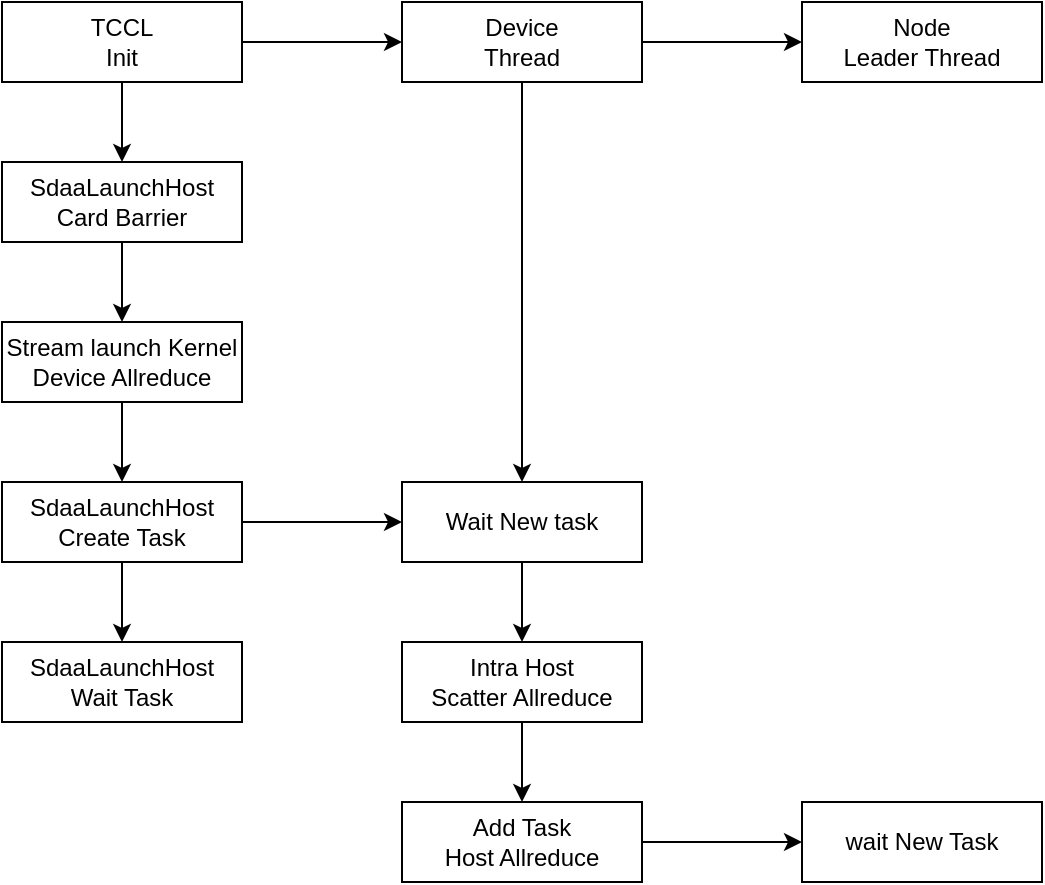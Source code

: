 <mxfile version="21.0.10" type="github">
  <diagram name="Page-1" id="EsT10xzCCeYcYSkJDmvW">
    <mxGraphModel dx="2074" dy="1156" grid="1" gridSize="10" guides="1" tooltips="1" connect="1" arrows="1" fold="1" page="1" pageScale="1" pageWidth="850" pageHeight="1100" math="0" shadow="0">
      <root>
        <mxCell id="0" />
        <mxCell id="1" parent="0" />
        <mxCell id="1WPlRurY3LXXzc_wm_BW-7" value="" style="edgeStyle=orthogonalEdgeStyle;rounded=0;orthogonalLoop=1;jettySize=auto;html=1;" parent="1" source="1WPlRurY3LXXzc_wm_BW-1" target="1WPlRurY3LXXzc_wm_BW-4" edge="1">
          <mxGeometry relative="1" as="geometry" />
        </mxCell>
        <mxCell id="1WPlRurY3LXXzc_wm_BW-1" value="Stream launch Kernel&lt;br&gt;Device Allreduce" style="rounded=0;whiteSpace=wrap;html=1;" parent="1" vertex="1">
          <mxGeometry x="200" y="640" width="120" height="40" as="geometry" />
        </mxCell>
        <mxCell id="1WPlRurY3LXXzc_wm_BW-3" value="" style="edgeStyle=orthogonalEdgeStyle;rounded=0;orthogonalLoop=1;jettySize=auto;html=1;" parent="1" source="1WPlRurY3LXXzc_wm_BW-2" target="1WPlRurY3LXXzc_wm_BW-1" edge="1">
          <mxGeometry relative="1" as="geometry" />
        </mxCell>
        <mxCell id="1WPlRurY3LXXzc_wm_BW-2" value="SdaaLaunchHost&lt;br&gt;Card Barrier" style="rounded=0;whiteSpace=wrap;html=1;" parent="1" vertex="1">
          <mxGeometry x="200" y="560" width="120" height="40" as="geometry" />
        </mxCell>
        <mxCell id="1WPlRurY3LXXzc_wm_BW-6" value="" style="edgeStyle=orthogonalEdgeStyle;rounded=0;orthogonalLoop=1;jettySize=auto;html=1;" parent="1" source="1WPlRurY3LXXzc_wm_BW-4" target="1WPlRurY3LXXzc_wm_BW-5" edge="1">
          <mxGeometry relative="1" as="geometry" />
        </mxCell>
        <mxCell id="Y7l1YH2GiNnYRPJC3hIs-2" value="" style="edgeStyle=orthogonalEdgeStyle;rounded=0;orthogonalLoop=1;jettySize=auto;html=1;" edge="1" parent="1" source="1WPlRurY3LXXzc_wm_BW-4" target="Y7l1YH2GiNnYRPJC3hIs-1">
          <mxGeometry relative="1" as="geometry" />
        </mxCell>
        <mxCell id="1WPlRurY3LXXzc_wm_BW-4" value="SdaaLaunchHost&lt;br&gt;Create Task" style="rounded=0;whiteSpace=wrap;html=1;" parent="1" vertex="1">
          <mxGeometry x="200" y="720" width="120" height="40" as="geometry" />
        </mxCell>
        <mxCell id="Y7l1YH2GiNnYRPJC3hIs-9" value="" style="edgeStyle=orthogonalEdgeStyle;rounded=0;orthogonalLoop=1;jettySize=auto;html=1;" edge="1" parent="1" source="1WPlRurY3LXXzc_wm_BW-5">
          <mxGeometry relative="1" as="geometry">
            <mxPoint x="460" y="800" as="targetPoint" />
            <Array as="points">
              <mxPoint x="460" y="770" />
              <mxPoint x="460" y="770" />
            </Array>
          </mxGeometry>
        </mxCell>
        <mxCell id="1WPlRurY3LXXzc_wm_BW-5" value="Wait New task" style="rounded=0;whiteSpace=wrap;html=1;" parent="1" vertex="1">
          <mxGeometry x="400" y="720" width="120" height="40" as="geometry" />
        </mxCell>
        <mxCell id="Y7l1YH2GiNnYRPJC3hIs-12" value="" style="edgeStyle=orthogonalEdgeStyle;rounded=0;orthogonalLoop=1;jettySize=auto;html=1;" edge="1" parent="1" source="1WPlRurY3LXXzc_wm_BW-8" target="Y7l1YH2GiNnYRPJC3hIs-11">
          <mxGeometry relative="1" as="geometry" />
        </mxCell>
        <mxCell id="1WPlRurY3LXXzc_wm_BW-8" value="Add Task&lt;br&gt;Host Allreduce" style="rounded=0;whiteSpace=wrap;html=1;" parent="1" vertex="1">
          <mxGeometry x="400" y="880" width="120" height="40" as="geometry" />
        </mxCell>
        <mxCell id="Y7l1YH2GiNnYRPJC3hIs-1" value="SdaaLaunchHost&lt;br&gt;Wait Task" style="rounded=0;whiteSpace=wrap;html=1;" vertex="1" parent="1">
          <mxGeometry x="200" y="800" width="120" height="40" as="geometry" />
        </mxCell>
        <mxCell id="Y7l1YH2GiNnYRPJC3hIs-4" value="" style="edgeStyle=orthogonalEdgeStyle;rounded=0;orthogonalLoop=1;jettySize=auto;html=1;" edge="1" parent="1" source="Y7l1YH2GiNnYRPJC3hIs-3" target="1WPlRurY3LXXzc_wm_BW-2">
          <mxGeometry relative="1" as="geometry" />
        </mxCell>
        <mxCell id="Y7l1YH2GiNnYRPJC3hIs-6" value="" style="edgeStyle=orthogonalEdgeStyle;rounded=0;orthogonalLoop=1;jettySize=auto;html=1;" edge="1" parent="1" source="Y7l1YH2GiNnYRPJC3hIs-3" target="Y7l1YH2GiNnYRPJC3hIs-5">
          <mxGeometry relative="1" as="geometry" />
        </mxCell>
        <mxCell id="Y7l1YH2GiNnYRPJC3hIs-3" value="TCCL&lt;br&gt;Init" style="rounded=0;whiteSpace=wrap;html=1;" vertex="1" parent="1">
          <mxGeometry x="200" y="480" width="120" height="40" as="geometry" />
        </mxCell>
        <mxCell id="Y7l1YH2GiNnYRPJC3hIs-8" value="" style="edgeStyle=orthogonalEdgeStyle;rounded=0;orthogonalLoop=1;jettySize=auto;html=1;" edge="1" parent="1" source="Y7l1YH2GiNnYRPJC3hIs-5" target="Y7l1YH2GiNnYRPJC3hIs-7">
          <mxGeometry relative="1" as="geometry" />
        </mxCell>
        <mxCell id="Y7l1YH2GiNnYRPJC3hIs-5" value="Device&lt;br&gt;Thread" style="rounded=0;whiteSpace=wrap;html=1;" vertex="1" parent="1">
          <mxGeometry x="400" y="480" width="120" height="40" as="geometry" />
        </mxCell>
        <mxCell id="Y7l1YH2GiNnYRPJC3hIs-7" value="Node&lt;br&gt;Leader Thread" style="rounded=0;whiteSpace=wrap;html=1;" vertex="1" parent="1">
          <mxGeometry x="600" y="480" width="120" height="40" as="geometry" />
        </mxCell>
        <mxCell id="Y7l1YH2GiNnYRPJC3hIs-10" value="" style="edgeStyle=orthogonalEdgeStyle;rounded=0;orthogonalLoop=1;jettySize=auto;html=1;exitX=0.5;exitY=1;exitDx=0;exitDy=0;entryX=0.5;entryY=0;entryDx=0;entryDy=0;" edge="1" parent="1" source="Y7l1YH2GiNnYRPJC3hIs-5" target="1WPlRurY3LXXzc_wm_BW-5">
          <mxGeometry relative="1" as="geometry">
            <mxPoint x="470" y="770" as="sourcePoint" />
            <mxPoint x="470" y="810" as="targetPoint" />
            <Array as="points">
              <mxPoint x="460" y="630" />
              <mxPoint x="460" y="630" />
            </Array>
          </mxGeometry>
        </mxCell>
        <mxCell id="Y7l1YH2GiNnYRPJC3hIs-11" value="wait New Task" style="rounded=0;whiteSpace=wrap;html=1;" vertex="1" parent="1">
          <mxGeometry x="600" y="880" width="120" height="40" as="geometry" />
        </mxCell>
        <mxCell id="Y7l1YH2GiNnYRPJC3hIs-15" value="" style="edgeStyle=orthogonalEdgeStyle;rounded=0;orthogonalLoop=1;jettySize=auto;html=1;" edge="1" parent="1" source="Y7l1YH2GiNnYRPJC3hIs-13" target="1WPlRurY3LXXzc_wm_BW-8">
          <mxGeometry relative="1" as="geometry" />
        </mxCell>
        <mxCell id="Y7l1YH2GiNnYRPJC3hIs-13" value="Intra Host&lt;br style=&quot;border-color: var(--border-color);&quot;&gt;Scatter Allreduce" style="rounded=0;whiteSpace=wrap;html=1;" vertex="1" parent="1">
          <mxGeometry x="400" y="800" width="120" height="40" as="geometry" />
        </mxCell>
      </root>
    </mxGraphModel>
  </diagram>
</mxfile>
